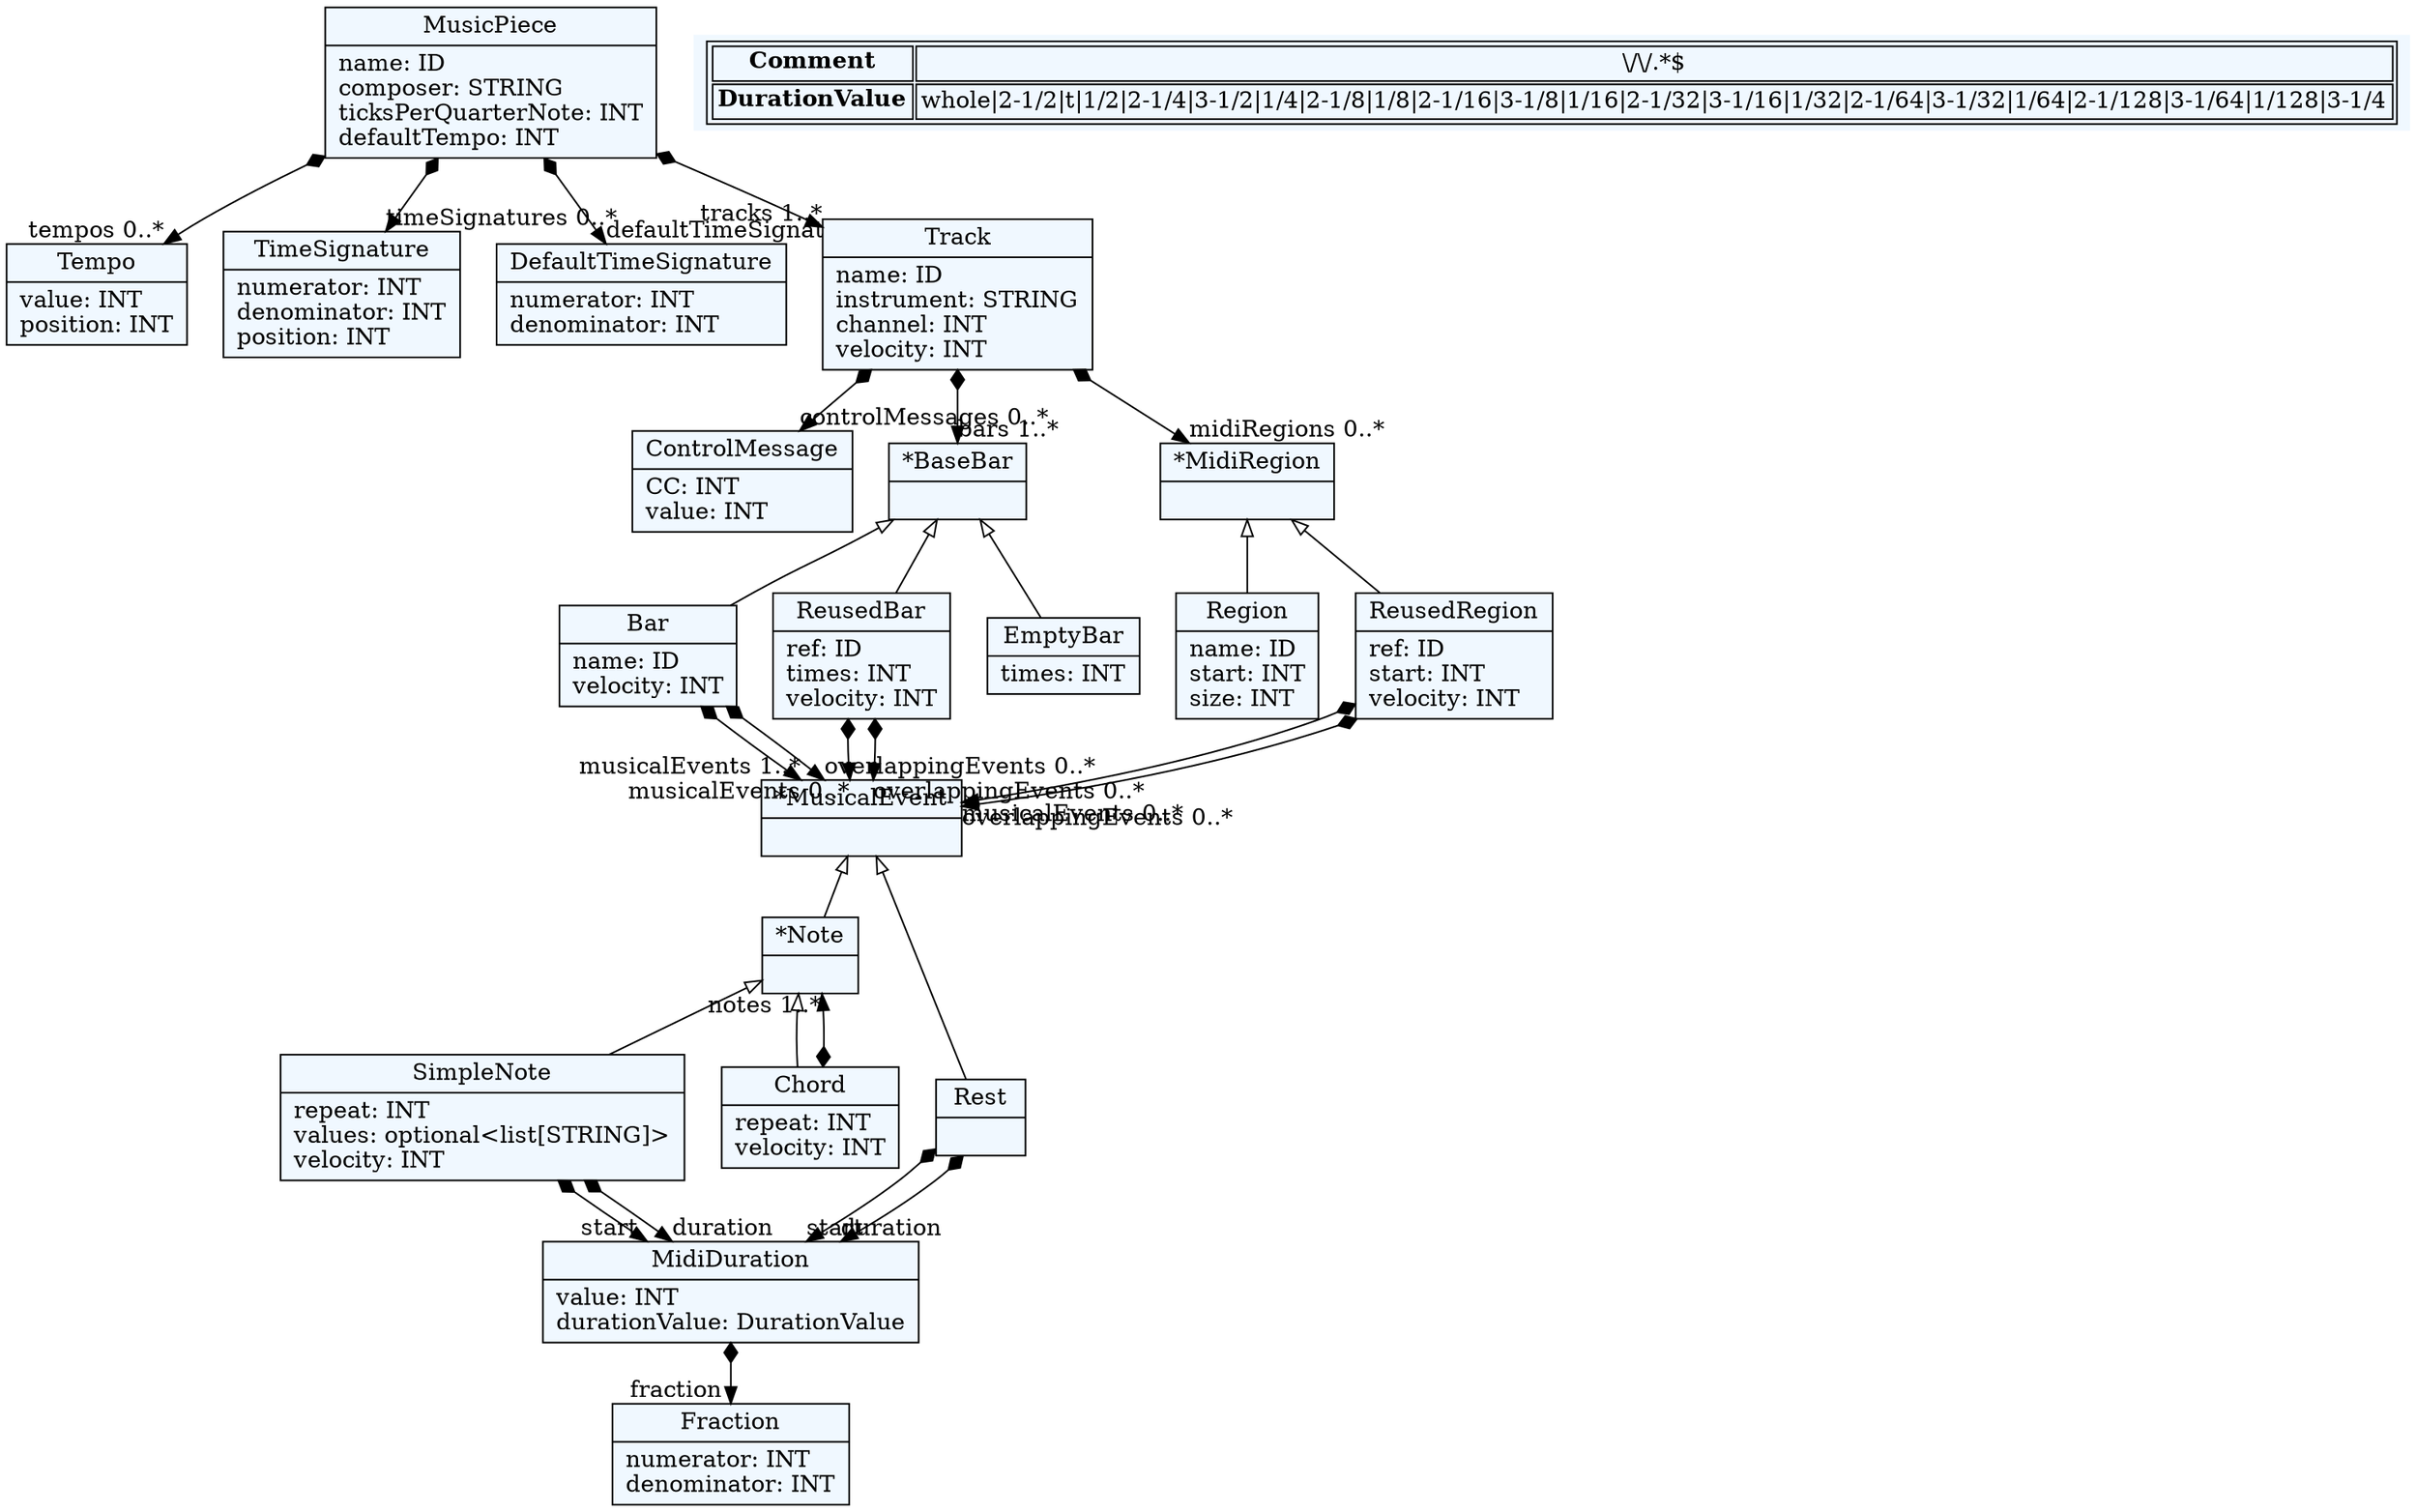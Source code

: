 
    digraph textX {
    fontname = "Bitstream Vera Sans"
    fontsize = 8
    node[
        shape=record,
        style=filled,
        fillcolor=aliceblue
    ]
    nodesep = 0.3
    edge[dir=black,arrowtail=empty]


1743909365936[ label="{MusicPiece|name: ID\lcomposer: STRING\lticksPerQuarterNote: INT\ldefaultTempo: INT\l}"]

1743909376496[ label="{Tempo|value: INT\lposition: INT\l}"]

1743909378416[ label="{TimeSignature|numerator: INT\ldenominator: INT\lposition: INT\l}"]

1743909374576[ label="{DefaultTimeSignature|numerator: INT\ldenominator: INT\l}"]

1743909366896[ label="{Track|name: ID\linstrument: STRING\lchannel: INT\lvelocity: INT\l}"]

1743909367856[ label="{ControlMessage|CC: INT\lvalue: INT\l}"]

1743909385136[ label="{*BaseBar|}"]

1743909386096[ label="{Bar|name: ID\lvelocity: INT\l}"]

1743909387056[ label="{ReusedBar|ref: ID\ltimes: INT\lvelocity: INT\l}"]

1743909388016[ label="{EmptyBar|times: INT\l}"]

1743909388976[ label="{*MusicalEvent|}"]

1743909390896[ label="{*Note|}"]

1743909392816[ label="{SimpleNote|repeat: INT\lvalues: optional\<list[STRING]\>\lvelocity: INT\l}"]

1743909395696[ label="{MidiDuration|value: INT\ldurationValue: DurationValue\l}"]

1743909396656[ label="{Fraction|numerator: INT\ldenominator: INT\l}"]

1743909405296[ label="{Chord|repeat: INT\lvelocity: INT\l}"]

1743909399536[ label="{Rest|}"]

1743909401456[ label="{*MidiRegion|}"]

1743909403376[ label="{Region|name: ID\lstart: INT\lsize: INT\l}"]

1743909409136[ label="{ReusedRegion|ref: ID\lstart: INT\lvelocity: INT\l}"]



1743909365936 -> 1743909376496[arrowtail=diamond, dir=both, headlabel="tempos 0..*"]
1743909365936 -> 1743909374576[arrowtail=diamond, dir=both, headlabel="defaultTimeSignature "]
1743909365936 -> 1743909378416[arrowtail=diamond, dir=both, headlabel="timeSignatures 0..*"]
1743909365936 -> 1743909366896[arrowtail=diamond, dir=both, headlabel="tracks 1..*"]
1743909366896 -> 1743909367856[arrowtail=diamond, dir=both, headlabel="controlMessages 0..*"]
1743909366896 -> 1743909385136[arrowtail=diamond, dir=both, headlabel="bars 1..*"]
1743909366896 -> 1743909401456[arrowtail=diamond, dir=both, headlabel="midiRegions 0..*"]
1743909385136 -> 1743909386096 [dir=back]
1743909385136 -> 1743909387056 [dir=back]
1743909385136 -> 1743909388016 [dir=back]
1743909386096 -> 1743909388976[arrowtail=diamond, dir=both, headlabel="musicalEvents 1..*"]
1743909386096 -> 1743909388976[arrowtail=diamond, dir=both, headlabel="overlappingEvents 0..*"]
1743909387056 -> 1743909388976[arrowtail=diamond, dir=both, headlabel="musicalEvents 0..*"]
1743909387056 -> 1743909388976[arrowtail=diamond, dir=both, headlabel="overlappingEvents 0..*"]
1743909388976 -> 1743909390896 [dir=back]
1743909388976 -> 1743909399536 [dir=back]
1743909390896 -> 1743909392816 [dir=back]
1743909390896 -> 1743909405296 [dir=back]
1743909392816 -> 1743909395696[arrowtail=diamond, dir=both, headlabel="start "]
1743909392816 -> 1743909395696[arrowtail=diamond, dir=both, headlabel="duration "]
1743909395696 -> 1743909396656[arrowtail=diamond, dir=both, headlabel="fraction "]
1743909405296 -> 1743909390896[arrowtail=diamond, dir=both, headlabel="notes 1..*"]
1743909399536 -> 1743909395696[arrowtail=diamond, dir=both, headlabel="start "]
1743909399536 -> 1743909395696[arrowtail=diamond, dir=both, headlabel="duration "]
1743909401456 -> 1743909403376 [dir=back]
1743909401456 -> 1743909409136 [dir=back]
1743909409136 -> 1743909388976[arrowtail=diamond, dir=both, headlabel="musicalEvents 0..*"]
1743909409136 -> 1743909388976[arrowtail=diamond, dir=both, headlabel="overlappingEvents 0..*"]
match_rules [ shape=plaintext, label=< <table>
	<tr>
		<td><b>Comment</b></td><td>\/\/.*$</td>
	</tr>
	<tr>
		<td><b>DurationValue</b></td><td>whole|2-1/2|t|1/2|2-1/4|3-1/2|1/4|2-1/8|1/8|2-1/16|3-1/8|1/16|2-1/32|3-1/16|1/32|2-1/64|3-1/32|1/64|2-1/128|3-1/64|1/128|3-1/4</td>
	</tr>
</table> >]


}
